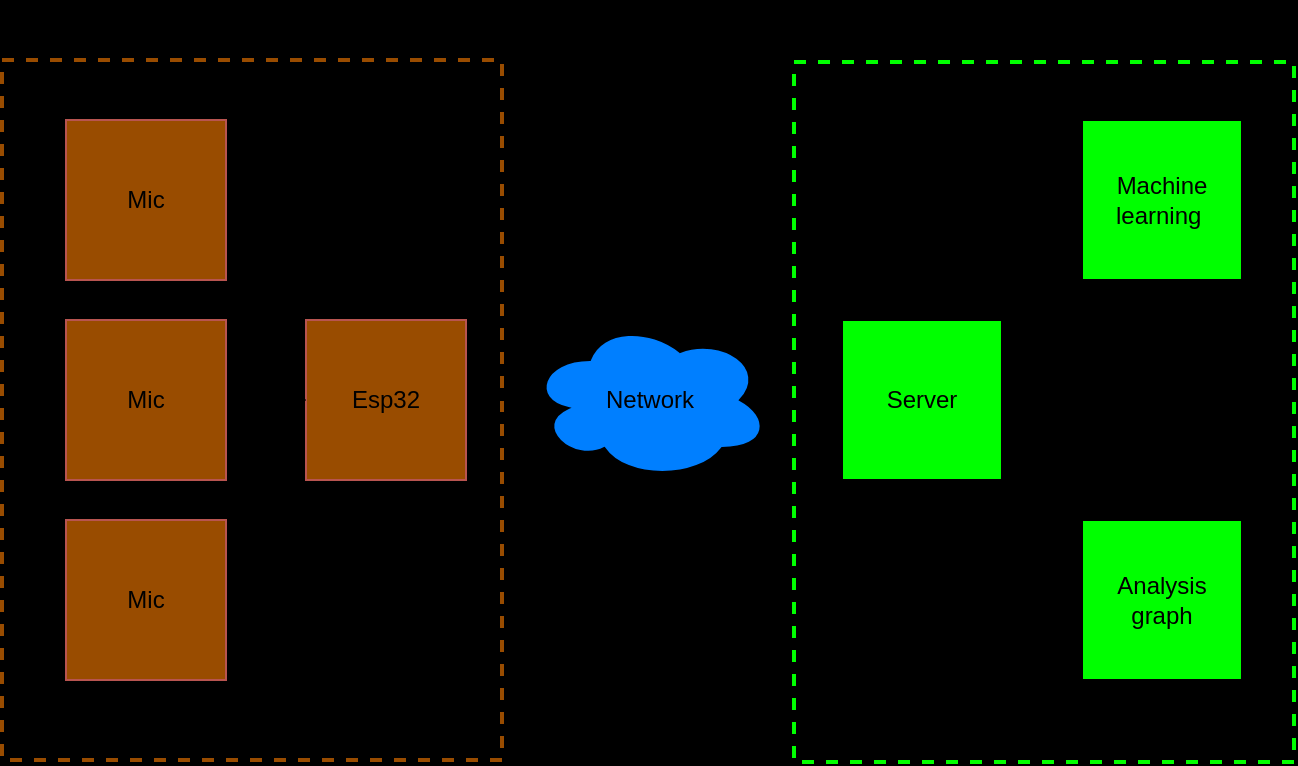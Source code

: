 <mxfile version="21.6.6" type="github">
  <diagram name="Page-1" id="usuUfPS5e59cJRi4W0HT">
    <mxGraphModel dx="1434" dy="797" grid="1" gridSize="10" guides="1" tooltips="1" connect="1" arrows="1" fold="1" page="1" pageScale="1" pageWidth="827" pageHeight="1169" background="#000000" math="0" shadow="0">
      <root>
        <mxCell id="0" />
        <mxCell id="1" parent="0" />
        <mxCell id="OaMXt8uYpAaF7VJLPhh--16" value="" style="rounded=0;whiteSpace=wrap;html=1;fillColor=none;strokeColor=#994C00;dashed=1;strokeWidth=2;" parent="1" vertex="1">
          <mxGeometry x="90" y="240" width="250" height="350" as="geometry" />
        </mxCell>
        <mxCell id="OaMXt8uYpAaF7VJLPhh--17" value="" style="rounded=0;whiteSpace=wrap;html=1;fillColor=none;strokeColor=#00FF00;dashed=1;strokeWidth=2;" parent="1" vertex="1">
          <mxGeometry x="486" y="241" width="250" height="350" as="geometry" />
        </mxCell>
        <mxCell id="OaMXt8uYpAaF7VJLPhh--9" style="edgeStyle=orthogonalEdgeStyle;rounded=0;orthogonalLoop=1;jettySize=auto;html=1;exitX=1;exitY=0.5;exitDx=0;exitDy=0;" parent="1" source="OaMXt8uYpAaF7VJLPhh--1" target="OaMXt8uYpAaF7VJLPhh--8" edge="1">
          <mxGeometry relative="1" as="geometry" />
        </mxCell>
        <mxCell id="OaMXt8uYpAaF7VJLPhh--1" value="Esp32" style="whiteSpace=wrap;html=1;aspect=fixed;fillColor=#994C00;strokeColor=#b85450;" parent="1" vertex="1">
          <mxGeometry x="242" y="370" width="80" height="80" as="geometry" />
        </mxCell>
        <mxCell id="OaMXt8uYpAaF7VJLPhh--5" style="edgeStyle=orthogonalEdgeStyle;rounded=0;orthogonalLoop=1;jettySize=auto;html=1;exitX=1;exitY=0.5;exitDx=0;exitDy=0;entryX=0;entryY=0.5;entryDx=0;entryDy=0;" parent="1" source="OaMXt8uYpAaF7VJLPhh--2" target="OaMXt8uYpAaF7VJLPhh--1" edge="1">
          <mxGeometry relative="1" as="geometry" />
        </mxCell>
        <mxCell id="OaMXt8uYpAaF7VJLPhh--2" value="Mic" style="whiteSpace=wrap;html=1;aspect=fixed;fillColor=#994C00;strokeColor=#b85450;" parent="1" vertex="1">
          <mxGeometry x="122" y="270" width="80" height="80" as="geometry" />
        </mxCell>
        <mxCell id="OaMXt8uYpAaF7VJLPhh--6" style="edgeStyle=orthogonalEdgeStyle;rounded=0;orthogonalLoop=1;jettySize=auto;html=1;exitX=1;exitY=0.5;exitDx=0;exitDy=0;" parent="1" source="OaMXt8uYpAaF7VJLPhh--3" edge="1">
          <mxGeometry relative="1" as="geometry">
            <mxPoint x="242" y="410" as="targetPoint" />
          </mxGeometry>
        </mxCell>
        <mxCell id="OaMXt8uYpAaF7VJLPhh--3" value="Mic" style="whiteSpace=wrap;html=1;aspect=fixed;fillColor=#994C00;strokeColor=#b85450;" parent="1" vertex="1">
          <mxGeometry x="122" y="370" width="80" height="80" as="geometry" />
        </mxCell>
        <mxCell id="OaMXt8uYpAaF7VJLPhh--7" style="edgeStyle=orthogonalEdgeStyle;rounded=0;orthogonalLoop=1;jettySize=auto;html=1;exitX=1;exitY=0.5;exitDx=0;exitDy=0;entryX=0;entryY=0.5;entryDx=0;entryDy=0;" parent="1" source="OaMXt8uYpAaF7VJLPhh--4" target="OaMXt8uYpAaF7VJLPhh--1" edge="1">
          <mxGeometry relative="1" as="geometry" />
        </mxCell>
        <mxCell id="OaMXt8uYpAaF7VJLPhh--4" value="Mic" style="whiteSpace=wrap;html=1;aspect=fixed;fillColor=#994C00;strokeColor=#b85450;" parent="1" vertex="1">
          <mxGeometry x="122" y="470" width="80" height="80" as="geometry" />
        </mxCell>
        <mxCell id="OaMXt8uYpAaF7VJLPhh--11" style="edgeStyle=orthogonalEdgeStyle;rounded=0;orthogonalLoop=1;jettySize=auto;html=1;exitX=0.875;exitY=0.5;exitDx=0;exitDy=0;exitPerimeter=0;entryX=0;entryY=0.5;entryDx=0;entryDy=0;" parent="1" source="OaMXt8uYpAaF7VJLPhh--8" target="OaMXt8uYpAaF7VJLPhh--10" edge="1">
          <mxGeometry relative="1" as="geometry" />
        </mxCell>
        <mxCell id="OaMXt8uYpAaF7VJLPhh--8" value="Network" style="ellipse;shape=cloud;whiteSpace=wrap;html=1;fillColor=#007FFF;" parent="1" vertex="1">
          <mxGeometry x="354" y="370" width="120" height="80" as="geometry" />
        </mxCell>
        <mxCell id="OaMXt8uYpAaF7VJLPhh--14" style="edgeStyle=orthogonalEdgeStyle;rounded=0;orthogonalLoop=1;jettySize=auto;html=1;exitX=1;exitY=0.5;exitDx=0;exitDy=0;entryX=0;entryY=0.5;entryDx=0;entryDy=0;" parent="1" source="OaMXt8uYpAaF7VJLPhh--10" target="OaMXt8uYpAaF7VJLPhh--13" edge="1">
          <mxGeometry relative="1" as="geometry" />
        </mxCell>
        <mxCell id="OaMXt8uYpAaF7VJLPhh--15" style="edgeStyle=orthogonalEdgeStyle;rounded=0;orthogonalLoop=1;jettySize=auto;html=1;exitX=1;exitY=0.5;exitDx=0;exitDy=0;entryX=0;entryY=0.5;entryDx=0;entryDy=0;" parent="1" source="OaMXt8uYpAaF7VJLPhh--10" target="OaMXt8uYpAaF7VJLPhh--12" edge="1">
          <mxGeometry relative="1" as="geometry" />
        </mxCell>
        <mxCell id="OaMXt8uYpAaF7VJLPhh--10" value="Server" style="whiteSpace=wrap;html=1;aspect=fixed;fillColor=#00FF00;" parent="1" vertex="1">
          <mxGeometry x="510" y="370" width="80" height="80" as="geometry" />
        </mxCell>
        <mxCell id="OaMXt8uYpAaF7VJLPhh--12" value="Analysis graph" style="whiteSpace=wrap;html=1;aspect=fixed;fillColor=#00FF00;" parent="1" vertex="1">
          <mxGeometry x="630" y="470" width="80" height="80" as="geometry" />
        </mxCell>
        <mxCell id="OaMXt8uYpAaF7VJLPhh--13" value="Machine learning&amp;nbsp;" style="whiteSpace=wrap;html=1;aspect=fixed;fillColor=#00FF00;" parent="1" vertex="1">
          <mxGeometry x="630" y="270" width="80" height="80" as="geometry" />
        </mxCell>
        <mxCell id="-iPvGTC_k9nTGnEAITgg-2" value="Embedded&amp;nbsp;" style="text;html=1;strokeColor=none;fillColor=none;align=center;verticalAlign=middle;whiteSpace=wrap;rounded=0;" parent="1" vertex="1">
          <mxGeometry x="185" y="210" width="60" height="30" as="geometry" />
        </mxCell>
        <mxCell id="-iPvGTC_k9nTGnEAITgg-3" value="Server" style="text;html=1;strokeColor=none;fillColor=none;align=center;verticalAlign=middle;whiteSpace=wrap;rounded=0;" parent="1" vertex="1">
          <mxGeometry x="581" y="210" width="60" height="30" as="geometry" />
        </mxCell>
      </root>
    </mxGraphModel>
  </diagram>
</mxfile>
